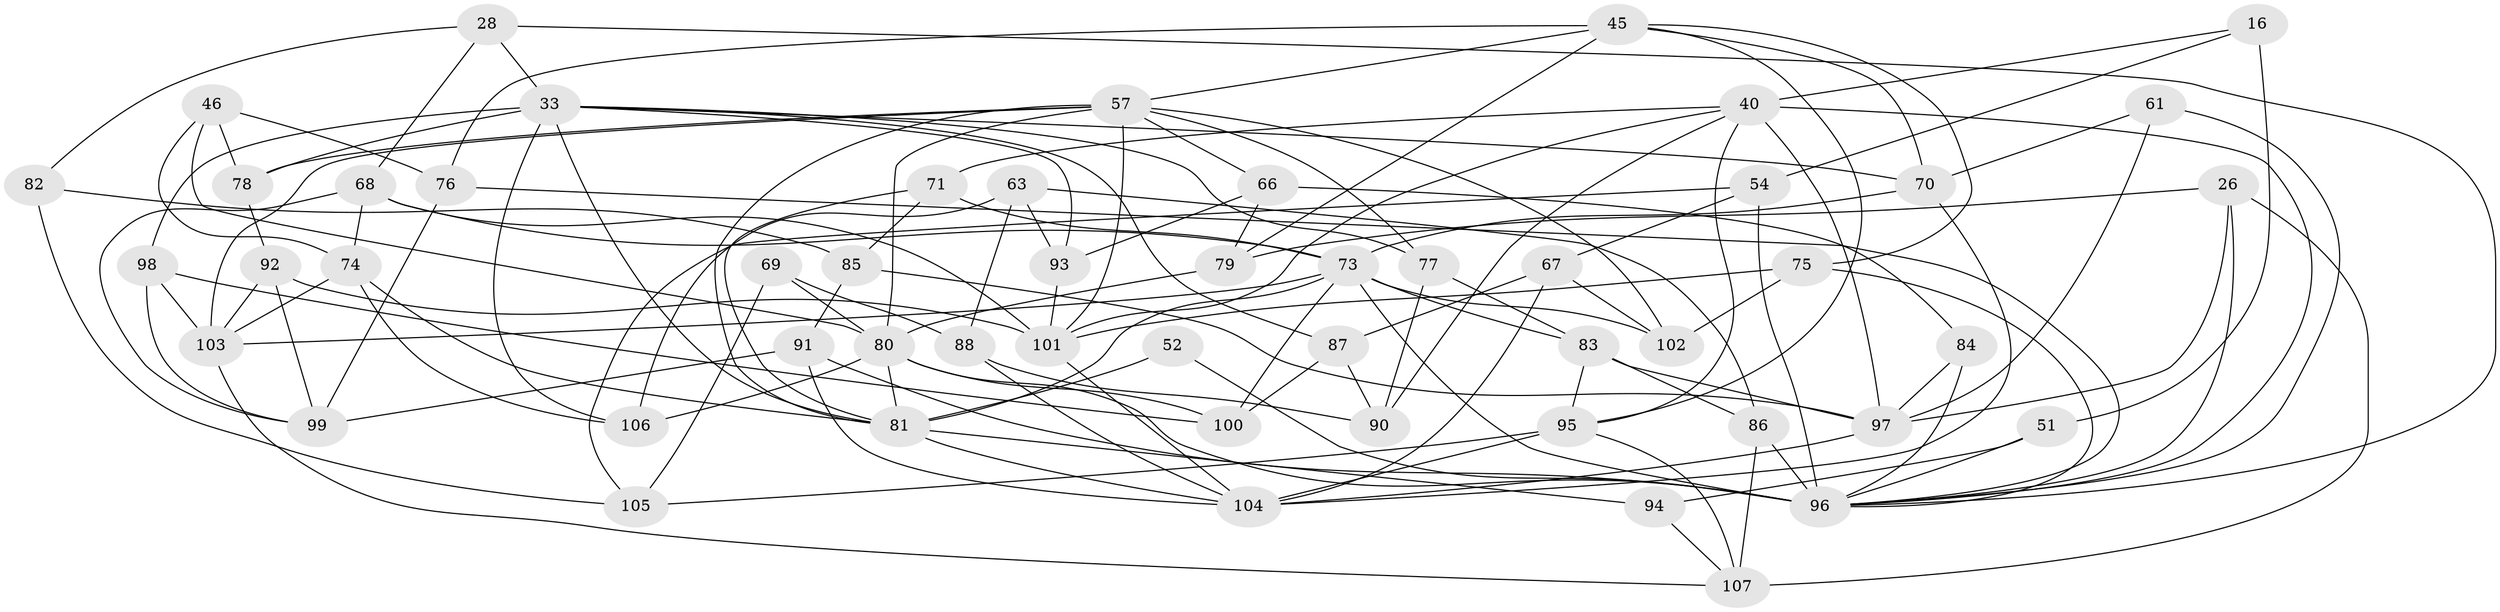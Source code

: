 // original degree distribution, {4: 1.0}
// Generated by graph-tools (version 1.1) at 2025/58/03/09/25 04:58:00]
// undirected, 53 vertices, 131 edges
graph export_dot {
graph [start="1"]
  node [color=gray90,style=filled];
  16;
  26 [super="+8"];
  28;
  33 [super="+25"];
  40 [super="+15+34"];
  45 [super="+38"];
  46;
  51 [super="+29"];
  52;
  54;
  57 [super="+32+36+56"];
  61;
  63;
  66;
  67;
  68 [super="+43"];
  69;
  70 [super="+35"];
  71;
  73 [super="+11+12+72"];
  74 [super="+31"];
  75;
  76;
  77;
  78;
  79;
  80 [super="+20+23+41"];
  81 [super="+4+5+18+50"];
  82;
  83 [super="+58"];
  84;
  85;
  86;
  87;
  88;
  90;
  91 [super="+89"];
  92;
  93;
  94;
  95 [super="+27"];
  96 [super="+60+53+65"];
  97 [super="+9+44"];
  98;
  99 [super="+30"];
  100;
  101 [super="+22+55"];
  102;
  103 [super="+49"];
  104 [super="+14+62+64"];
  105 [super="+39"];
  106;
  107 [super="+21"];
  16 -- 54;
  16 -- 40;
  16 -- 51 [weight=2];
  26 -- 79;
  26 -- 97 [weight=2];
  26 -- 107 [weight=2];
  26 -- 96;
  28 -- 82;
  28 -- 96;
  28 -- 68;
  28 -- 33;
  33 -- 77;
  33 -- 98;
  33 -- 81 [weight=2];
  33 -- 70;
  33 -- 106;
  33 -- 78;
  33 -- 87;
  33 -- 93;
  40 -- 90;
  40 -- 95;
  40 -- 71;
  40 -- 96 [weight=2];
  40 -- 101;
  40 -- 97;
  45 -- 76;
  45 -- 75;
  45 -- 57;
  45 -- 95;
  45 -- 70;
  45 -- 79;
  46 -- 78;
  46 -- 76;
  46 -- 74;
  46 -- 80;
  51 -- 94 [weight=2];
  51 -- 96 [weight=2];
  52 -- 96 [weight=3];
  52 -- 81;
  54 -- 67;
  54 -- 105;
  54 -- 96;
  57 -- 77;
  57 -- 103;
  57 -- 81;
  57 -- 66;
  57 -- 80;
  57 -- 101 [weight=2];
  57 -- 102;
  57 -- 78;
  61 -- 97 [weight=2];
  61 -- 70;
  61 -- 96;
  63 -- 86;
  63 -- 93;
  63 -- 106;
  63 -- 88;
  66 -- 93;
  66 -- 79;
  66 -- 84;
  67 -- 87;
  67 -- 102;
  67 -- 104;
  68 -- 99;
  68 -- 74;
  68 -- 73 [weight=2];
  68 -- 101;
  69 -- 88;
  69 -- 105 [weight=2];
  69 -- 80;
  70 -- 104 [weight=2];
  70 -- 73;
  71 -- 85;
  71 -- 81;
  71 -- 73;
  73 -- 100;
  73 -- 102;
  73 -- 103 [weight=2];
  73 -- 96 [weight=3];
  73 -- 81;
  73 -- 83 [weight=2];
  74 -- 81;
  74 -- 103 [weight=2];
  74 -- 106;
  75 -- 101;
  75 -- 102;
  75 -- 96;
  76 -- 99;
  76 -- 96;
  77 -- 90;
  77 -- 83;
  78 -- 92;
  79 -- 80;
  80 -- 81;
  80 -- 106;
  80 -- 96 [weight=3];
  80 -- 100;
  81 -- 104 [weight=3];
  81 -- 94;
  82 -- 105 [weight=2];
  82 -- 85;
  83 -- 95;
  83 -- 86;
  83 -- 97;
  84 -- 97 [weight=2];
  84 -- 96;
  85 -- 91;
  85 -- 97;
  86 -- 107;
  86 -- 96;
  87 -- 100;
  87 -- 90;
  88 -- 90;
  88 -- 104;
  91 -- 99 [weight=2];
  91 -- 104 [weight=2];
  91 -- 96;
  92 -- 101;
  92 -- 103;
  92 -- 99;
  93 -- 101;
  94 -- 107;
  95 -- 104 [weight=3];
  95 -- 105;
  95 -- 107;
  97 -- 104;
  98 -- 103;
  98 -- 100;
  98 -- 99;
  101 -- 104;
  103 -- 107;
}
